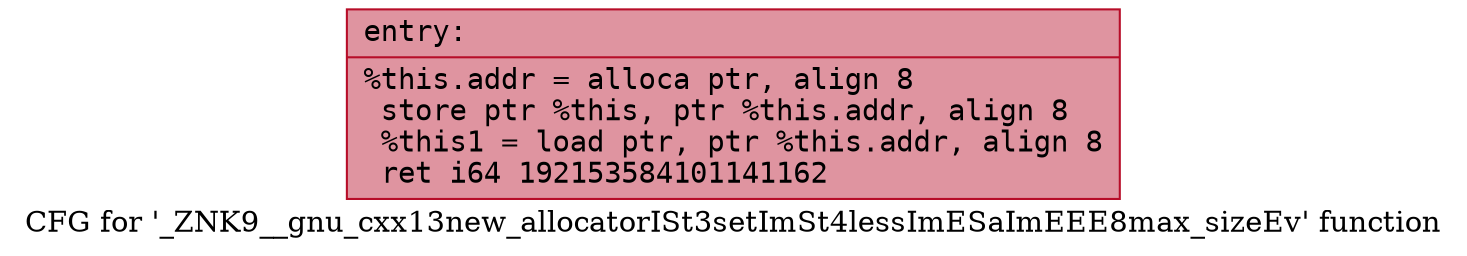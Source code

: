 digraph "CFG for '_ZNK9__gnu_cxx13new_allocatorISt3setImSt4lessImESaImEEE8max_sizeEv' function" {
	label="CFG for '_ZNK9__gnu_cxx13new_allocatorISt3setImSt4lessImESaImEEE8max_sizeEv' function";

	Node0x560dca0f5b20 [shape=record,color="#b70d28ff", style=filled, fillcolor="#b70d2870" fontname="Courier",label="{entry:\l|  %this.addr = alloca ptr, align 8\l  store ptr %this, ptr %this.addr, align 8\l  %this1 = load ptr, ptr %this.addr, align 8\l  ret i64 192153584101141162\l}"];
}
